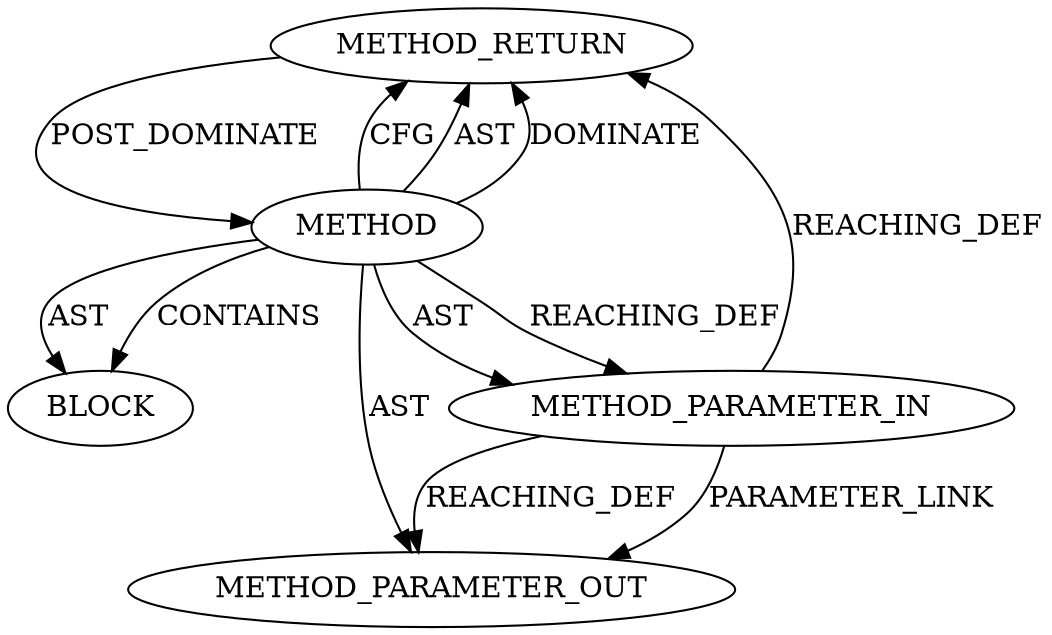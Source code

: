 digraph {
  12768 [label=METHOD_RETURN ORDER=2 CODE="RET" TYPE_FULL_NAME="ANY" EVALUATION_STRATEGY="BY_VALUE"]
  12766 [label=METHOD_PARAMETER_IN ORDER=1 CODE="p1" IS_VARIADIC=false TYPE_FULL_NAME="ANY" EVALUATION_STRATEGY="BY_VALUE" INDEX=1 NAME="p1"]
  12767 [label=BLOCK ORDER=1 ARGUMENT_INDEX=1 CODE="<empty>" TYPE_FULL_NAME="ANY"]
  13536 [label=METHOD_PARAMETER_OUT ORDER=1 CODE="p1" IS_VARIADIC=false TYPE_FULL_NAME="ANY" EVALUATION_STRATEGY="BY_VALUE" INDEX=1 NAME="p1"]
  12765 [label=METHOD AST_PARENT_TYPE="NAMESPACE_BLOCK" AST_PARENT_FULL_NAME="<global>" ORDER=0 CODE="<empty>" FULL_NAME="ceph_addr_is_blank" IS_EXTERNAL=true FILENAME="<empty>" SIGNATURE="" NAME="ceph_addr_is_blank"]
  12765 -> 12767 [label=AST ]
  12765 -> 12766 [label=REACHING_DEF VARIABLE=""]
  12768 -> 12765 [label=POST_DOMINATE ]
  12765 -> 12767 [label=CONTAINS ]
  12765 -> 12766 [label=AST ]
  12765 -> 13536 [label=AST ]
  12765 -> 12768 [label=CFG ]
  12766 -> 13536 [label=PARAMETER_LINK ]
  12766 -> 12768 [label=REACHING_DEF VARIABLE="p1"]
  12766 -> 13536 [label=REACHING_DEF VARIABLE="p1"]
  12765 -> 12768 [label=AST ]
  12765 -> 12768 [label=DOMINATE ]
}
